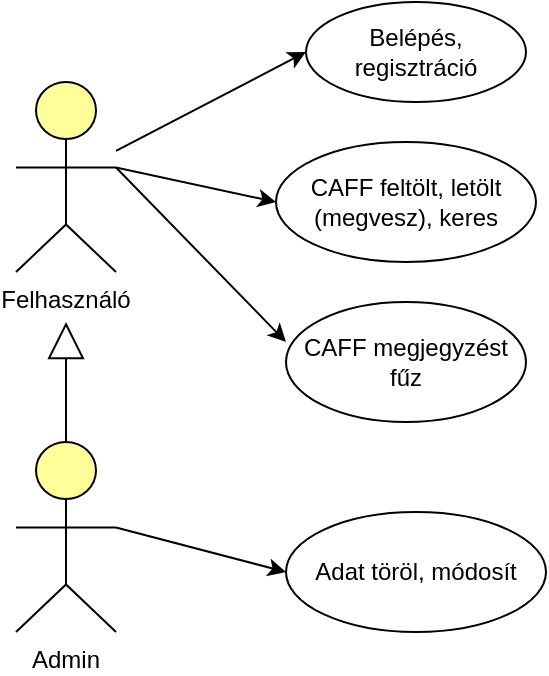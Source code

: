 <mxfile>
    <diagram id="CT3pmJMaLkZQJcGl8zX9" name="Page-1">
        <mxGraphModel dx="1066" dy="790" grid="1" gridSize="10" guides="1" tooltips="1" connect="1" arrows="1" fold="1" page="1" pageScale="1" pageWidth="850" pageHeight="1100" background="#ffffff" math="0" shadow="0">
            <root>
                <mxCell id="0"/>
                <mxCell id="1" parent="0"/>
                <mxCell id="xHo09k04qp6gYlBW3EUl-1" value="Felhasználó" style="html=1;outlineConnect=0;whiteSpace=wrap;fillColor=#ffff99;verticalLabelPosition=bottom;verticalAlign=top;align=center;shape=mxgraph.archimate3.actor;" parent="1" vertex="1">
                    <mxGeometry x="250" y="170" width="50" height="95" as="geometry"/>
                </mxCell>
                <mxCell id="xHo09k04qp6gYlBW3EUl-2" value="Admin&lt;br&gt;" style="html=1;outlineConnect=0;whiteSpace=wrap;fillColor=#ffff99;verticalLabelPosition=bottom;verticalAlign=top;align=center;shape=mxgraph.archimate3.actor;" parent="1" vertex="1">
                    <mxGeometry x="250" y="350" width="50" height="95" as="geometry"/>
                </mxCell>
                <mxCell id="xHo09k04qp6gYlBW3EUl-4" value="Belépés, regisztráció" style="ellipse;whiteSpace=wrap;html=1;" parent="1" vertex="1">
                    <mxGeometry x="395" y="130" width="110" height="50" as="geometry"/>
                </mxCell>
                <mxCell id="xHo09k04qp6gYlBW3EUl-5" value="" style="endArrow=classic;html=1;rounded=0;entryX=0;entryY=0.5;entryDx=0;entryDy=0;" parent="1" source="xHo09k04qp6gYlBW3EUl-1" target="xHo09k04qp6gYlBW3EUl-4" edge="1">
                    <mxGeometry width="50" height="50" relative="1" as="geometry">
                        <mxPoint x="470" y="330" as="sourcePoint"/>
                        <mxPoint x="520" y="280" as="targetPoint"/>
                    </mxGeometry>
                </mxCell>
                <mxCell id="xHo09k04qp6gYlBW3EUl-6" value="" style="endArrow=classic;html=1;rounded=0;entryX=0;entryY=0.5;entryDx=0;entryDy=0;exitX=1;exitY=0.45;exitDx=0;exitDy=0;exitPerimeter=0;" parent="1" source="xHo09k04qp6gYlBW3EUl-1" target="xHo09k04qp6gYlBW3EUl-8" edge="1">
                    <mxGeometry width="50" height="50" relative="1" as="geometry">
                        <mxPoint x="310" y="223.621" as="sourcePoint"/>
                        <mxPoint x="420" y="105" as="targetPoint"/>
                    </mxGeometry>
                </mxCell>
                <mxCell id="xHo09k04qp6gYlBW3EUl-8" value="CAFF feltölt, letölt (megvesz), keres" style="ellipse;whiteSpace=wrap;html=1;" parent="1" vertex="1">
                    <mxGeometry x="380" y="200" width="130" height="60" as="geometry"/>
                </mxCell>
                <mxCell id="xHo09k04qp6gYlBW3EUl-9" value="" style="endArrow=block;html=1;rounded=0;endFill=0;endSize=16;" parent="1" source="xHo09k04qp6gYlBW3EUl-2" edge="1">
                    <mxGeometry width="50" height="50" relative="1" as="geometry">
                        <mxPoint x="400" y="400" as="sourcePoint"/>
                        <mxPoint x="275" y="290" as="targetPoint"/>
                    </mxGeometry>
                </mxCell>
                <mxCell id="xHo09k04qp6gYlBW3EUl-10" value="Adat töröl, módosít" style="ellipse;whiteSpace=wrap;html=1;" parent="1" vertex="1">
                    <mxGeometry x="385" y="385" width="130" height="60" as="geometry"/>
                </mxCell>
                <mxCell id="xHo09k04qp6gYlBW3EUl-11" value="" style="endArrow=classic;html=1;rounded=0;entryX=0;entryY=0.5;entryDx=0;entryDy=0;exitX=1;exitY=0.45;exitDx=0;exitDy=0;exitPerimeter=0;" parent="1" source="xHo09k04qp6gYlBW3EUl-2" target="xHo09k04qp6gYlBW3EUl-10" edge="1">
                    <mxGeometry width="50" height="50" relative="1" as="geometry">
                        <mxPoint x="310" y="222.75" as="sourcePoint"/>
                        <mxPoint x="420" y="270" as="targetPoint"/>
                    </mxGeometry>
                </mxCell>
                <mxCell id="xHo09k04qp6gYlBW3EUl-12" value="CAFF megjegyzést fűz" style="ellipse;whiteSpace=wrap;html=1;" parent="1" vertex="1">
                    <mxGeometry x="385" y="280" width="120" height="60" as="geometry"/>
                </mxCell>
                <mxCell id="xHo09k04qp6gYlBW3EUl-13" value="" style="endArrow=classic;html=1;rounded=0;entryX=0;entryY=0.333;entryDx=0;entryDy=0;exitX=1;exitY=0.45;exitDx=0;exitDy=0;exitPerimeter=0;entryPerimeter=0;" parent="1" source="xHo09k04qp6gYlBW3EUl-1" target="xHo09k04qp6gYlBW3EUl-12" edge="1">
                    <mxGeometry width="50" height="50" relative="1" as="geometry">
                        <mxPoint x="310" y="222.75" as="sourcePoint"/>
                        <mxPoint x="420" y="250" as="targetPoint"/>
                    </mxGeometry>
                </mxCell>
            </root>
        </mxGraphModel>
    </diagram>
    <diagram id="ACUpr-iOnWurWZ2OoZjW" name="Page-2">
        <mxGraphModel dx="1066" dy="438" grid="1" gridSize="10" guides="1" tooltips="1" connect="1" arrows="1" fold="1" page="1" pageScale="1" pageWidth="850" pageHeight="1100" math="0" shadow="0">
            <root>
                <mxCell id="bILieolWCyF__O23B1g3-0"/>
                <mxCell id="bILieolWCyF__O23B1g3-1" parent="bILieolWCyF__O23B1g3-0"/>
            </root>
        </mxGraphModel>
    </diagram>
</mxfile>